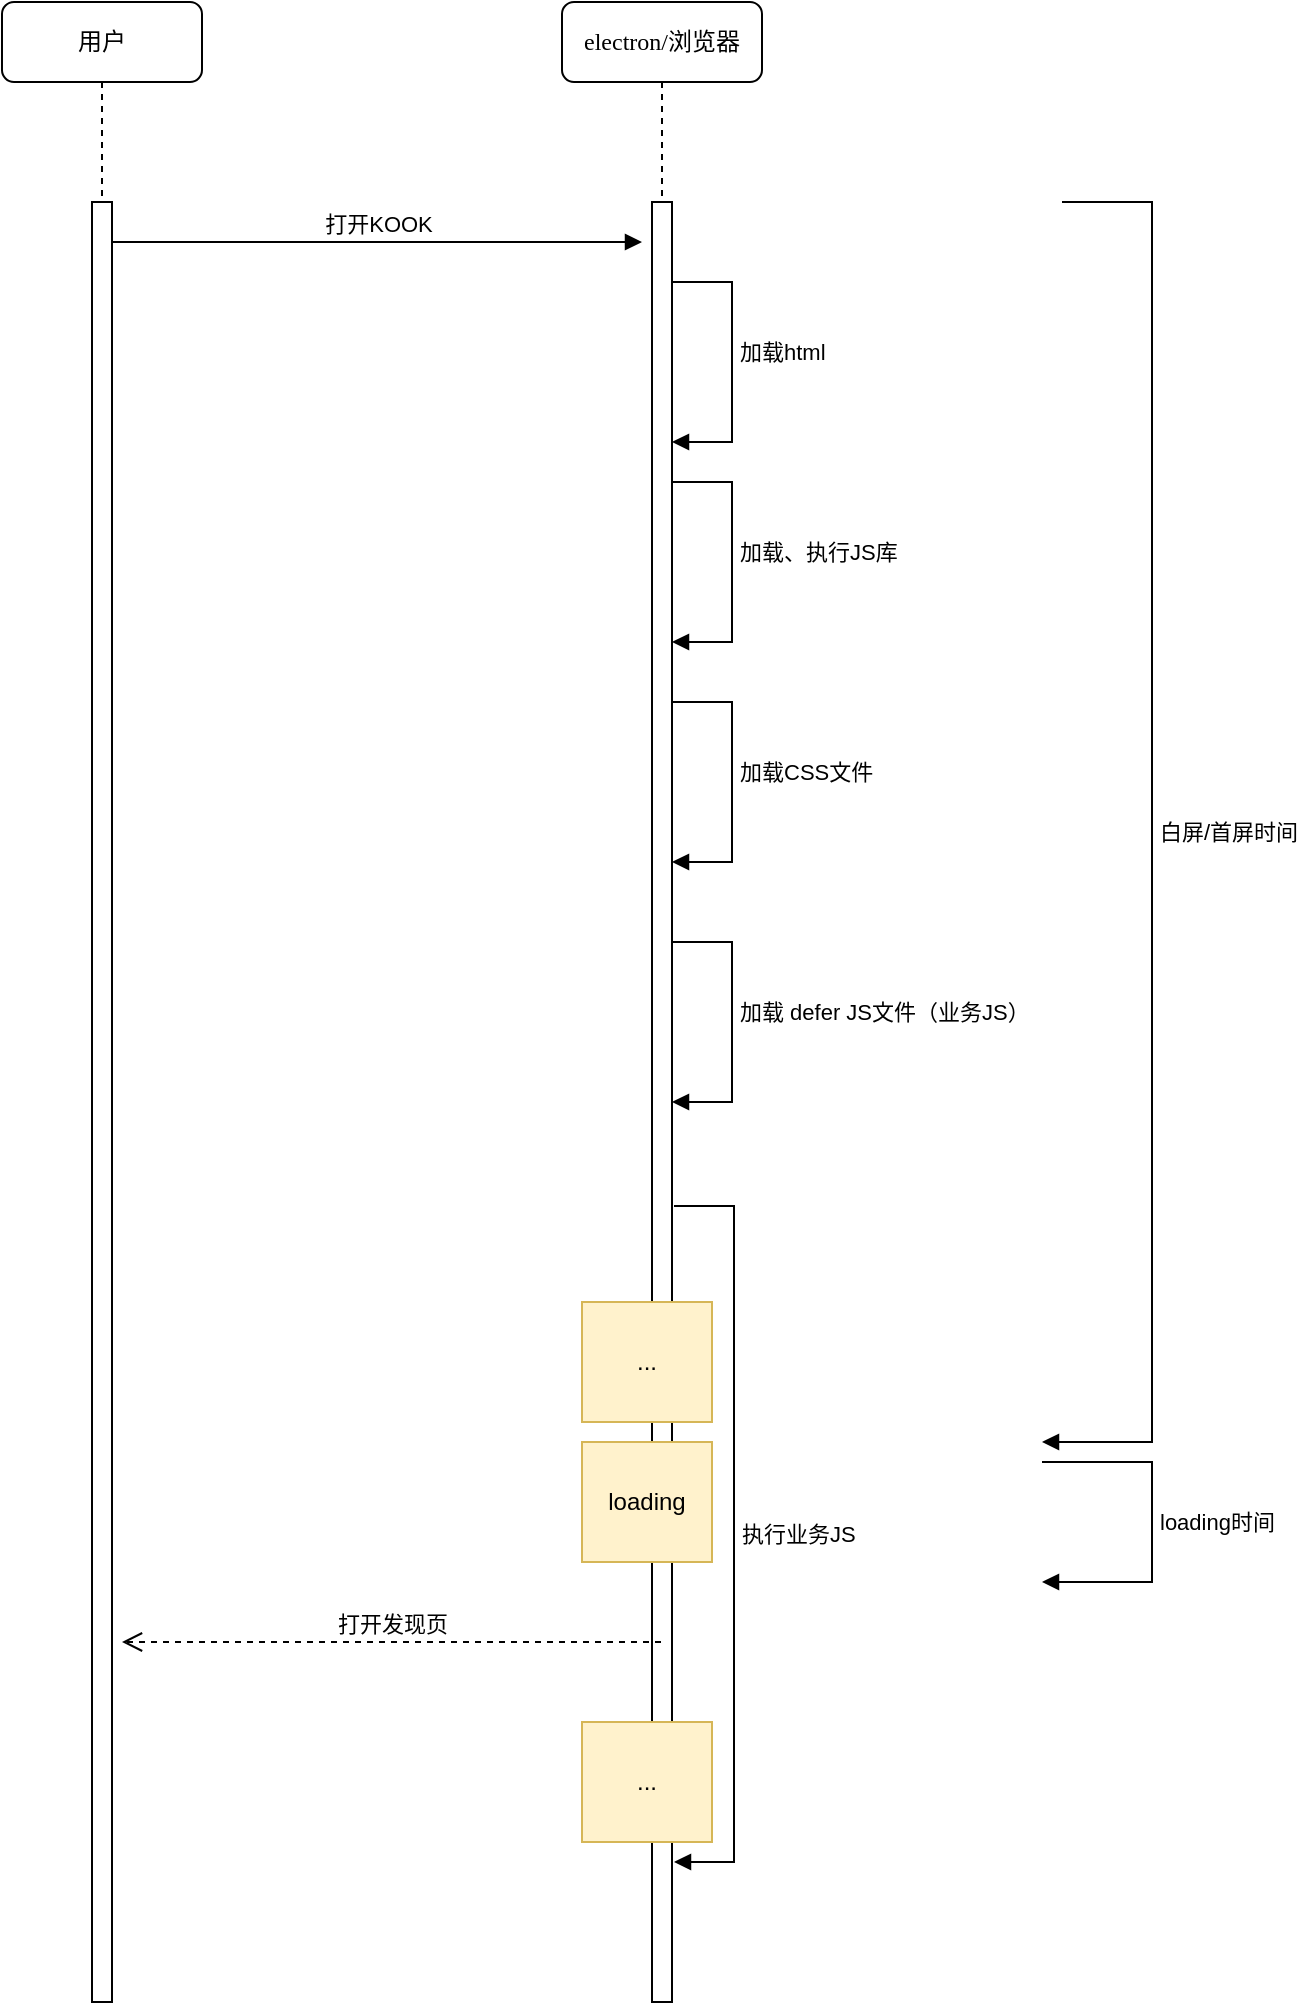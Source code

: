 <mxfile version="23.1.1" type="github">
  <diagram name="Page-1" id="13e1069c-82ec-6db2-03f1-153e76fe0fe0">
    <mxGraphModel dx="1500" dy="757" grid="1" gridSize="10" guides="1" tooltips="1" connect="1" arrows="1" fold="1" page="1" pageScale="1" pageWidth="1100" pageHeight="850" background="none" math="0" shadow="0">
      <root>
        <mxCell id="0" />
        <mxCell id="1" parent="0" />
        <mxCell id="M1rF0WqMJFQ-LMj2dOT4-4" value="用户" style="shape=umlLifeline;perimeter=lifelinePerimeter;whiteSpace=wrap;html=1;container=1;collapsible=0;recursiveResize=0;outlineConnect=0;rounded=1;shadow=0;comic=0;labelBackgroundColor=none;strokeWidth=1;fontFamily=Verdana;fontSize=12;align=center;" parent="1" vertex="1">
          <mxGeometry x="120" y="40" width="100" height="1000" as="geometry" />
        </mxCell>
        <mxCell id="M1rF0WqMJFQ-LMj2dOT4-5" value="" style="html=1;points=[];perimeter=orthogonalPerimeter;rounded=0;shadow=0;comic=0;labelBackgroundColor=none;strokeWidth=1;fontFamily=Verdana;fontSize=12;align=center;" parent="M1rF0WqMJFQ-LMj2dOT4-4" vertex="1">
          <mxGeometry x="45" y="100" width="10" height="900" as="geometry" />
        </mxCell>
        <mxCell id="M1rF0WqMJFQ-LMj2dOT4-8" value="打开KOOK" style="html=1;verticalAlign=bottom;endArrow=block;curved=0;rounded=0;" parent="M1rF0WqMJFQ-LMj2dOT4-4" edge="1">
          <mxGeometry width="80" relative="1" as="geometry">
            <mxPoint x="55" y="120" as="sourcePoint" />
            <mxPoint x="320" y="120" as="targetPoint" />
          </mxGeometry>
        </mxCell>
        <mxCell id="M1rF0WqMJFQ-LMj2dOT4-6" value="electron/浏览器" style="shape=umlLifeline;perimeter=lifelinePerimeter;whiteSpace=wrap;html=1;container=1;collapsible=0;recursiveResize=0;outlineConnect=0;rounded=1;shadow=0;comic=0;labelBackgroundColor=none;strokeWidth=1;fontFamily=Verdana;fontSize=12;align=center;" parent="1" vertex="1">
          <mxGeometry x="400" y="40" width="100" height="1000" as="geometry" />
        </mxCell>
        <mxCell id="M1rF0WqMJFQ-LMj2dOT4-7" value="" style="html=1;points=[];perimeter=orthogonalPerimeter;rounded=0;shadow=0;comic=0;labelBackgroundColor=none;strokeWidth=1;fontFamily=Verdana;fontSize=12;align=center;" parent="M1rF0WqMJFQ-LMj2dOT4-6" vertex="1">
          <mxGeometry x="45" y="100" width="10" height="900" as="geometry" />
        </mxCell>
        <mxCell id="M1rF0WqMJFQ-LMj2dOT4-22" value="loading" style="rounded=0;whiteSpace=wrap;html=1;fillColor=#fff2cc;strokeColor=#d6b656;" parent="M1rF0WqMJFQ-LMj2dOT4-6" vertex="1">
          <mxGeometry x="10" y="720" width="65" height="60" as="geometry" />
        </mxCell>
        <mxCell id="M1rF0WqMJFQ-LMj2dOT4-25" value="..." style="rounded=0;whiteSpace=wrap;html=1;fillColor=#fff2cc;strokeColor=#d6b656;" parent="M1rF0WqMJFQ-LMj2dOT4-6" vertex="1">
          <mxGeometry x="10" y="860" width="65" height="60" as="geometry" />
        </mxCell>
        <mxCell id="M1rF0WqMJFQ-LMj2dOT4-26" value="..." style="rounded=0;whiteSpace=wrap;html=1;fillColor=#fff2cc;strokeColor=#d6b656;" parent="M1rF0WqMJFQ-LMj2dOT4-6" vertex="1">
          <mxGeometry x="10" y="650" width="65" height="60" as="geometry" />
        </mxCell>
        <mxCell id="M1rF0WqMJFQ-LMj2dOT4-17" value="加载html" style="html=1;align=left;spacingLeft=2;endArrow=block;rounded=0;edgeStyle=orthogonalEdgeStyle;curved=0;rounded=0;" parent="1" edge="1">
          <mxGeometry relative="1" as="geometry">
            <mxPoint x="465" y="180" as="sourcePoint" />
            <Array as="points">
              <mxPoint x="455" y="180" />
              <mxPoint x="485" y="180" />
              <mxPoint x="485" y="260" />
              <mxPoint x="455" y="260" />
            </Array>
            <mxPoint x="455" y="260" as="targetPoint" />
          </mxGeometry>
        </mxCell>
        <mxCell id="M1rF0WqMJFQ-LMj2dOT4-18" value="加载、执行JS库" style="html=1;align=left;spacingLeft=2;endArrow=block;rounded=0;edgeStyle=orthogonalEdgeStyle;curved=0;rounded=0;" parent="1" edge="1">
          <mxGeometry relative="1" as="geometry">
            <mxPoint x="465" y="280" as="sourcePoint" />
            <Array as="points">
              <mxPoint x="455" y="280" />
              <mxPoint x="485" y="280" />
              <mxPoint x="485" y="360" />
              <mxPoint x="455" y="360" />
            </Array>
            <mxPoint x="455" y="360" as="targetPoint" />
          </mxGeometry>
        </mxCell>
        <mxCell id="M1rF0WqMJFQ-LMj2dOT4-19" value="加载CSS文件" style="html=1;align=left;spacingLeft=2;endArrow=block;rounded=0;edgeStyle=orthogonalEdgeStyle;curved=0;rounded=0;" parent="1" edge="1">
          <mxGeometry relative="1" as="geometry">
            <mxPoint x="465" y="390" as="sourcePoint" />
            <Array as="points">
              <mxPoint x="455" y="390" />
              <mxPoint x="485" y="390" />
              <mxPoint x="485" y="470" />
              <mxPoint x="455" y="470" />
            </Array>
            <mxPoint x="455" y="470" as="targetPoint" />
          </mxGeometry>
        </mxCell>
        <mxCell id="M1rF0WqMJFQ-LMj2dOT4-20" value="加载 defer JS文件（业务JS）" style="html=1;align=left;spacingLeft=2;endArrow=block;rounded=0;edgeStyle=orthogonalEdgeStyle;curved=0;rounded=0;" parent="1" edge="1">
          <mxGeometry relative="1" as="geometry">
            <mxPoint x="465" y="510" as="sourcePoint" />
            <Array as="points">
              <mxPoint x="455" y="510" />
              <mxPoint x="485" y="510" />
              <mxPoint x="485" y="590" />
              <mxPoint x="455" y="590" />
            </Array>
            <mxPoint x="455" y="590" as="targetPoint" />
          </mxGeometry>
        </mxCell>
        <mxCell id="M1rF0WqMJFQ-LMj2dOT4-21" value="执行业务JS" style="html=1;align=left;spacingLeft=2;endArrow=block;rounded=0;edgeStyle=orthogonalEdgeStyle;curved=0;rounded=0;" parent="1" edge="1">
          <mxGeometry relative="1" as="geometry">
            <mxPoint x="456" y="642" as="sourcePoint" />
            <Array as="points">
              <mxPoint x="486" y="642" />
              <mxPoint x="486" y="970" />
              <mxPoint x="456" y="970" />
            </Array>
            <mxPoint x="456" y="970" as="targetPoint" />
          </mxGeometry>
        </mxCell>
        <mxCell id="M1rF0WqMJFQ-LMj2dOT4-27" value="打开发现页" style="html=1;verticalAlign=bottom;endArrow=open;dashed=1;endSize=8;curved=0;rounded=0;" parent="1" edge="1">
          <mxGeometry relative="1" as="geometry">
            <mxPoint x="449.5" y="860" as="sourcePoint" />
            <mxPoint x="180" y="860" as="targetPoint" />
            <Array as="points" />
          </mxGeometry>
        </mxCell>
        <mxCell id="dTwlNmG3DmwleKLGxJX--1" value="白屏/首屏时间" style="html=1;align=left;spacingLeft=2;endArrow=block;rounded=0;edgeStyle=orthogonalEdgeStyle;curved=0;rounded=0;" edge="1" parent="1">
          <mxGeometry relative="1" as="geometry">
            <mxPoint x="650" y="140" as="sourcePoint" />
            <Array as="points">
              <mxPoint x="695" y="140" />
              <mxPoint x="695" y="760" />
              <mxPoint x="665" y="760" />
            </Array>
            <mxPoint x="640" y="760" as="targetPoint" />
          </mxGeometry>
        </mxCell>
        <mxCell id="dTwlNmG3DmwleKLGxJX--2" value="loading时间" style="html=1;align=left;spacingLeft=2;endArrow=block;rounded=0;edgeStyle=orthogonalEdgeStyle;curved=0;rounded=0;" edge="1" parent="1">
          <mxGeometry relative="1" as="geometry">
            <mxPoint x="640" y="770" as="sourcePoint" />
            <Array as="points">
              <mxPoint x="695" y="770" />
              <mxPoint x="695" y="830" />
            </Array>
            <mxPoint x="640" y="830" as="targetPoint" />
          </mxGeometry>
        </mxCell>
      </root>
    </mxGraphModel>
  </diagram>
</mxfile>
